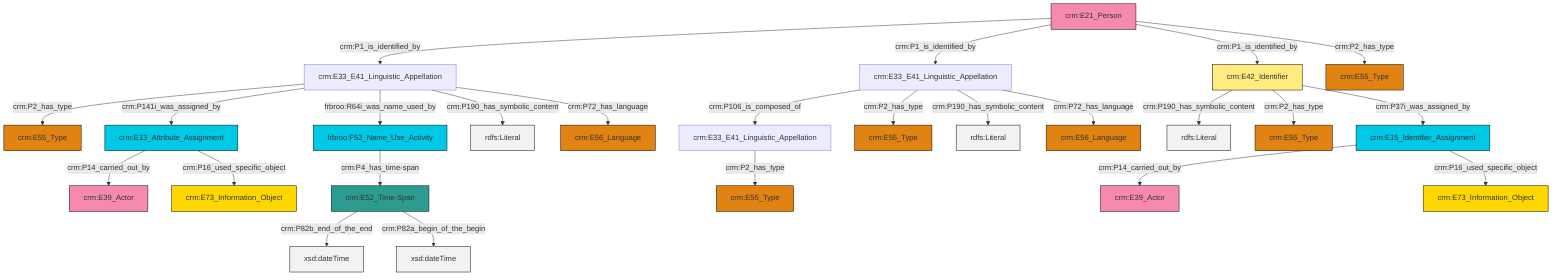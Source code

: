 graph TD
classDef Literal fill:#f2f2f2,stroke:#000000;
classDef CRM_Entity fill:#FFFFFF,stroke:#000000;
classDef Temporal_Entity fill:#00C9E6, stroke:#000000;
classDef Type fill:#E18312, stroke:#000000;
classDef Time-Span fill:#2C9C91, stroke:#000000;
classDef Appellation fill:#FFEB7F, stroke:#000000;
classDef Place fill:#008836, stroke:#000000;
classDef Persistent_Item fill:#B266B2, stroke:#000000;
classDef Conceptual_Object fill:#FFD700, stroke:#000000;
classDef Physical_Thing fill:#D2B48C, stroke:#000000;
classDef Actor fill:#f58aad, stroke:#000000;
classDef PC_Classes fill:#4ce600, stroke:#000000;
classDef Multi fill:#cccccc,stroke:#000000;

0["frbroo:F52_Name_Use_Activity"]:::Temporal_Entity -->|crm:P4_has_time-span| 1["crm:E52_Time-Span"]:::Time-Span
2["crm:E21_Person"]:::Actor -->|crm:P1_is_identified_by| 3["crm:E33_E41_Linguistic_Appellation"]:::Default
6["crm:E33_E41_Linguistic_Appellation"]:::Default -->|crm:P106_is_composed_of| 7["crm:E33_E41_Linguistic_Appellation"]:::Default
6["crm:E33_E41_Linguistic_Appellation"]:::Default -->|crm:P2_has_type| 10["crm:E55_Type"]:::Type
1["crm:E52_Time-Span"]:::Time-Span -->|crm:P82b_end_of_the_end| 11[xsd:dateTime]:::Literal
12["crm:E15_Identifier_Assignment"]:::Temporal_Entity -->|crm:P14_carried_out_by| 13["crm:E39_Actor"]:::Actor
14["crm:E42_Identifier"]:::Appellation -->|crm:P190_has_symbolic_content| 15[rdfs:Literal]:::Literal
2["crm:E21_Person"]:::Actor -->|crm:P1_is_identified_by| 6["crm:E33_E41_Linguistic_Appellation"]:::Default
14["crm:E42_Identifier"]:::Appellation -->|crm:P2_has_type| 18["crm:E55_Type"]:::Type
2["crm:E21_Person"]:::Actor -->|crm:P1_is_identified_by| 14["crm:E42_Identifier"]:::Appellation
6["crm:E33_E41_Linguistic_Appellation"]:::Default -->|crm:P190_has_symbolic_content| 23[rdfs:Literal]:::Literal
2["crm:E21_Person"]:::Actor -->|crm:P2_has_type| 26["crm:E55_Type"]:::Type
7["crm:E33_E41_Linguistic_Appellation"]:::Default -->|crm:P2_has_type| 27["crm:E55_Type"]:::Type
3["crm:E33_E41_Linguistic_Appellation"]:::Default -->|crm:P2_has_type| 30["crm:E55_Type"]:::Type
8["crm:E13_Attribute_Assignment"]:::Temporal_Entity -->|crm:P14_carried_out_by| 31["crm:E39_Actor"]:::Actor
3["crm:E33_E41_Linguistic_Appellation"]:::Default -->|crm:P141i_was_assigned_by| 8["crm:E13_Attribute_Assignment"]:::Temporal_Entity
8["crm:E13_Attribute_Assignment"]:::Temporal_Entity -->|crm:P16_used_specific_object| 4["crm:E73_Information_Object"]:::Conceptual_Object
12["crm:E15_Identifier_Assignment"]:::Temporal_Entity -->|crm:P16_used_specific_object| 21["crm:E73_Information_Object"]:::Conceptual_Object
3["crm:E33_E41_Linguistic_Appellation"]:::Default -->|frbroo:R64i_was_name_used_by| 0["frbroo:F52_Name_Use_Activity"]:::Temporal_Entity
6["crm:E33_E41_Linguistic_Appellation"]:::Default -->|crm:P72_has_language| 16["crm:E56_Language"]:::Type
3["crm:E33_E41_Linguistic_Appellation"]:::Default -->|crm:P190_has_symbolic_content| 40[rdfs:Literal]:::Literal
3["crm:E33_E41_Linguistic_Appellation"]:::Default -->|crm:P72_has_language| 33["crm:E56_Language"]:::Type
14["crm:E42_Identifier"]:::Appellation -->|crm:P37i_was_assigned_by| 12["crm:E15_Identifier_Assignment"]:::Temporal_Entity
1["crm:E52_Time-Span"]:::Time-Span -->|crm:P82a_begin_of_the_begin| 43[xsd:dateTime]:::Literal
